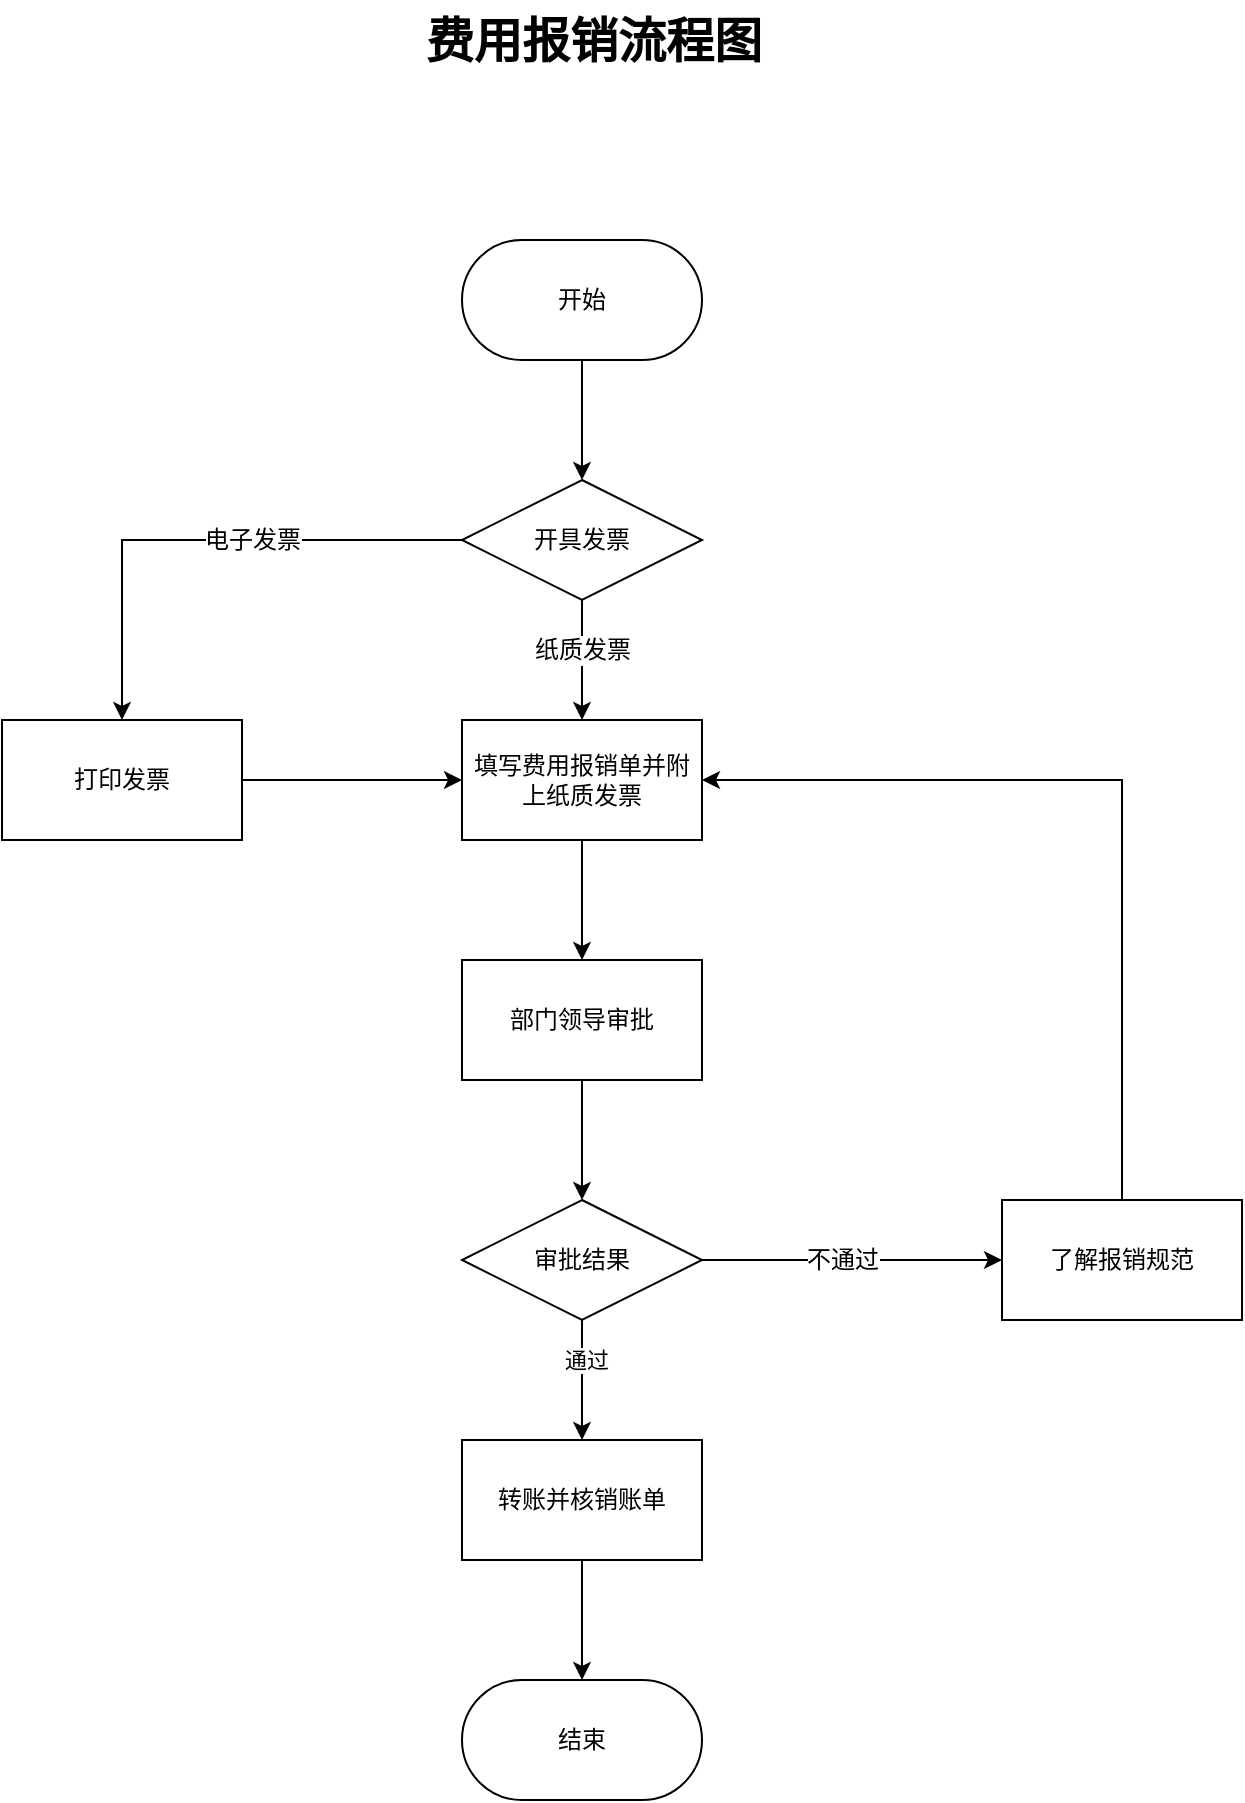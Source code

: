 <mxfile version="24.7.7" pages="2">
  <diagram id="eR11egbqJdRhmp2y4E_H" name="第 1页">
    <mxGraphModel dx="1553" dy="978" grid="1" gridSize="10" guides="1" tooltips="1" connect="1" arrows="1" fold="1" page="1" pageScale="1" pageWidth="827" pageHeight="1169" math="0" shadow="0">
      <root>
        <mxCell id="0" />
        <mxCell id="1" parent="0" />
        <mxCell id="xBLjAhIbgTnfrSEA650y-14" style="edgeStyle=orthogonalEdgeStyle;rounded=0;orthogonalLoop=1;jettySize=auto;html=1;entryX=0.5;entryY=0;entryDx=0;entryDy=0;" edge="1" parent="1" source="xBLjAhIbgTnfrSEA650y-1" target="xBLjAhIbgTnfrSEA650y-2">
          <mxGeometry relative="1" as="geometry" />
        </mxCell>
        <mxCell id="xBLjAhIbgTnfrSEA650y-1" value="开始" style="rounded=1;whiteSpace=wrap;html=1;arcSize=50;" vertex="1" parent="1">
          <mxGeometry x="290" y="130" width="120" height="60" as="geometry" />
        </mxCell>
        <mxCell id="xBLjAhIbgTnfrSEA650y-15" style="edgeStyle=orthogonalEdgeStyle;rounded=0;orthogonalLoop=1;jettySize=auto;html=1;entryX=0.5;entryY=0;entryDx=0;entryDy=0;" edge="1" parent="1" source="xBLjAhIbgTnfrSEA650y-2" target="xBLjAhIbgTnfrSEA650y-7">
          <mxGeometry relative="1" as="geometry" />
        </mxCell>
        <mxCell id="xBLjAhIbgTnfrSEA650y-31" style="edgeStyle=orthogonalEdgeStyle;rounded=0;orthogonalLoop=1;jettySize=auto;html=1;" edge="1" parent="1" source="xBLjAhIbgTnfrSEA650y-2" target="xBLjAhIbgTnfrSEA650y-20">
          <mxGeometry relative="1" as="geometry" />
        </mxCell>
        <mxCell id="xBLjAhIbgTnfrSEA650y-2" value="开具发票" style="rounded=0;whiteSpace=wrap;html=1;shape=rhombus;perimeter=rhombusPerimeter;" vertex="1" parent="1">
          <mxGeometry x="290" y="250" width="120" height="60" as="geometry" />
        </mxCell>
        <mxCell id="xBLjAhIbgTnfrSEA650y-16" value="" style="edgeStyle=orthogonalEdgeStyle;rounded=0;orthogonalLoop=1;jettySize=auto;html=1;" edge="1" parent="1" source="xBLjAhIbgTnfrSEA650y-7" target="xBLjAhIbgTnfrSEA650y-8">
          <mxGeometry relative="1" as="geometry" />
        </mxCell>
        <mxCell id="xBLjAhIbgTnfrSEA650y-7" value="填写费用报销单并附上纸质发票" style="rounded=0;whiteSpace=wrap;html=1;" vertex="1" parent="1">
          <mxGeometry x="290" y="370" width="120" height="60" as="geometry" />
        </mxCell>
        <mxCell id="xBLjAhIbgTnfrSEA650y-17" value="" style="edgeStyle=orthogonalEdgeStyle;rounded=0;orthogonalLoop=1;jettySize=auto;html=1;" edge="1" parent="1" source="xBLjAhIbgTnfrSEA650y-8" target="xBLjAhIbgTnfrSEA650y-9">
          <mxGeometry relative="1" as="geometry" />
        </mxCell>
        <mxCell id="xBLjAhIbgTnfrSEA650y-8" value="部门领导审批" style="rounded=0;whiteSpace=wrap;html=1;" vertex="1" parent="1">
          <mxGeometry x="290" y="490" width="120" height="60" as="geometry" />
        </mxCell>
        <mxCell id="xBLjAhIbgTnfrSEA650y-18" value="" style="edgeStyle=orthogonalEdgeStyle;rounded=0;orthogonalLoop=1;jettySize=auto;html=1;" edge="1" parent="1" source="xBLjAhIbgTnfrSEA650y-9" target="xBLjAhIbgTnfrSEA650y-13">
          <mxGeometry relative="1" as="geometry" />
        </mxCell>
        <mxCell id="xBLjAhIbgTnfrSEA650y-50" value="通过" style="edgeLabel;html=1;align=center;verticalAlign=middle;resizable=0;points=[];" vertex="1" connectable="0" parent="xBLjAhIbgTnfrSEA650y-18">
          <mxGeometry x="-0.35" y="2" relative="1" as="geometry">
            <mxPoint as="offset" />
          </mxGeometry>
        </mxCell>
        <mxCell id="xBLjAhIbgTnfrSEA650y-46" value="" style="edgeStyle=orthogonalEdgeStyle;rounded=0;orthogonalLoop=1;jettySize=auto;html=1;" edge="1" parent="1" source="xBLjAhIbgTnfrSEA650y-9" target="xBLjAhIbgTnfrSEA650y-45">
          <mxGeometry relative="1" as="geometry" />
        </mxCell>
        <mxCell id="xBLjAhIbgTnfrSEA650y-9" value="审批结果" style="rounded=0;whiteSpace=wrap;html=1;shape=rhombus;perimeter=rhombusPerimeter;" vertex="1" parent="1">
          <mxGeometry x="290" y="610" width="120" height="60" as="geometry" />
        </mxCell>
        <mxCell id="xBLjAhIbgTnfrSEA650y-10" value="结束" style="rounded=1;whiteSpace=wrap;html=1;arcSize=50;" vertex="1" parent="1">
          <mxGeometry x="290" y="850" width="120" height="60" as="geometry" />
        </mxCell>
        <mxCell id="xBLjAhIbgTnfrSEA650y-19" value="" style="edgeStyle=orthogonalEdgeStyle;rounded=0;orthogonalLoop=1;jettySize=auto;html=1;" edge="1" parent="1" source="xBLjAhIbgTnfrSEA650y-13" target="xBLjAhIbgTnfrSEA650y-10">
          <mxGeometry relative="1" as="geometry" />
        </mxCell>
        <mxCell id="xBLjAhIbgTnfrSEA650y-13" value="转账并核销账单" style="rounded=0;whiteSpace=wrap;html=1;" vertex="1" parent="1">
          <mxGeometry x="290" y="730" width="120" height="60" as="geometry" />
        </mxCell>
        <mxCell id="xBLjAhIbgTnfrSEA650y-32" style="edgeStyle=orthogonalEdgeStyle;rounded=0;orthogonalLoop=1;jettySize=auto;html=1;exitX=1;exitY=0.5;exitDx=0;exitDy=0;entryX=0;entryY=0.5;entryDx=0;entryDy=0;" edge="1" parent="1" source="xBLjAhIbgTnfrSEA650y-20" target="xBLjAhIbgTnfrSEA650y-7">
          <mxGeometry relative="1" as="geometry" />
        </mxCell>
        <mxCell id="xBLjAhIbgTnfrSEA650y-20" value="打印发票" style="whiteSpace=wrap;html=1;rounded=0;" vertex="1" parent="1">
          <mxGeometry x="60" y="370" width="120" height="60" as="geometry" />
        </mxCell>
        <mxCell id="xBLjAhIbgTnfrSEA650y-25" value="纸质发票" style="text;html=1;align=center;verticalAlign=middle;resizable=0;points=[];autosize=1;strokeColor=none;fillColor=none;labelBackgroundColor=default;" vertex="1" parent="1">
          <mxGeometry x="315" y="320" width="70" height="30" as="geometry" />
        </mxCell>
        <mxCell id="xBLjAhIbgTnfrSEA650y-36" value="电子发票" style="text;html=1;align=center;verticalAlign=middle;resizable=0;points=[];autosize=1;strokeColor=none;fillColor=none;labelBackgroundColor=default;" vertex="1" parent="1">
          <mxGeometry x="150" y="265" width="70" height="30" as="geometry" />
        </mxCell>
        <mxCell id="xBLjAhIbgTnfrSEA650y-72" style="edgeStyle=orthogonalEdgeStyle;rounded=0;orthogonalLoop=1;jettySize=auto;html=1;exitX=0.5;exitY=0;exitDx=0;exitDy=0;entryX=1;entryY=0.5;entryDx=0;entryDy=0;" edge="1" parent="1" source="xBLjAhIbgTnfrSEA650y-45" target="xBLjAhIbgTnfrSEA650y-7">
          <mxGeometry relative="1" as="geometry" />
        </mxCell>
        <mxCell id="xBLjAhIbgTnfrSEA650y-45" value="了解报销规范" style="whiteSpace=wrap;html=1;rounded=0;" vertex="1" parent="1">
          <mxGeometry x="560" y="610" width="120" height="60" as="geometry" />
        </mxCell>
        <mxCell id="xBLjAhIbgTnfrSEA650y-47" value="不通过" style="text;html=1;align=center;verticalAlign=middle;resizable=0;points=[];autosize=1;strokeColor=none;fillColor=none;labelBackgroundColor=default;" vertex="1" parent="1">
          <mxGeometry x="450" y="625" width="60" height="30" as="geometry" />
        </mxCell>
        <mxCell id="xBLjAhIbgTnfrSEA650y-76" value="&lt;h1 style=&quot;margin-top: 0px;&quot;&gt;费用报销流程图&lt;/h1&gt;" style="text;html=1;whiteSpace=wrap;overflow=hidden;rounded=0;" vertex="1" parent="1">
          <mxGeometry x="270" y="10" width="180" height="120" as="geometry" />
        </mxCell>
      </root>
    </mxGraphModel>
  </diagram>
  <diagram name="第 2 页" id="Ox5goRj92ekTDJASaZgO">
    <mxGraphModel dx="1035" dy="652" grid="1" gridSize="10" guides="1" tooltips="1" connect="1" arrows="1" fold="1" page="1" pageScale="1" pageWidth="827" pageHeight="1169" math="0" shadow="0">
      <root>
        <mxCell id="0" />
        <mxCell id="1" parent="0" />
        <mxCell id="GgEVBEjHEwcm5Hy66xg8-1" value="&lt;font style=&quot;font-size: 22px;&quot;&gt;报销申请人&lt;/font&gt;" style="swimlane;whiteSpace=wrap;html=1;" vertex="1" parent="1">
          <mxGeometry x="10" y="30" width="341" height="980" as="geometry" />
        </mxCell>
        <mxCell id="D3uJzQrN-cZUL0DlTkHs-2" value="开始" style="rounded=1;whiteSpace=wrap;html=1;arcSize=50;" vertex="1" parent="GgEVBEjHEwcm5Hy66xg8-1">
          <mxGeometry x="40" y="40" width="120" height="60" as="geometry" />
        </mxCell>
        <mxCell id="D3uJzQrN-cZUL0DlTkHs-18" value="打印发票" style="whiteSpace=wrap;html=1;rounded=0;" vertex="1" parent="GgEVBEjHEwcm5Hy66xg8-1">
          <mxGeometry x="40" y="340" width="120" height="60" as="geometry" />
        </mxCell>
        <mxCell id="D3uJzQrN-cZUL0DlTkHs-5" value="开具发票" style="rounded=0;whiteSpace=wrap;html=1;shape=rhombus;perimeter=rhombusPerimeter;" vertex="1" parent="GgEVBEjHEwcm5Hy66xg8-1">
          <mxGeometry x="40" y="170" width="120" height="60" as="geometry" />
        </mxCell>
        <mxCell id="D3uJzQrN-cZUL0DlTkHs-1" style="edgeStyle=orthogonalEdgeStyle;rounded=0;orthogonalLoop=1;jettySize=auto;html=1;entryX=0.5;entryY=0;entryDx=0;entryDy=0;" edge="1" parent="GgEVBEjHEwcm5Hy66xg8-1" source="D3uJzQrN-cZUL0DlTkHs-2" target="D3uJzQrN-cZUL0DlTkHs-5">
          <mxGeometry relative="1" as="geometry" />
        </mxCell>
        <mxCell id="D3uJzQrN-cZUL0DlTkHs-4" style="edgeStyle=orthogonalEdgeStyle;rounded=0;orthogonalLoop=1;jettySize=auto;html=1;" edge="1" parent="GgEVBEjHEwcm5Hy66xg8-1" source="D3uJzQrN-cZUL0DlTkHs-5" target="D3uJzQrN-cZUL0DlTkHs-18">
          <mxGeometry relative="1" as="geometry" />
        </mxCell>
        <mxCell id="D3uJzQrN-cZUL0DlTkHs-24" value="电子发票" style="edgeLabel;html=1;align=center;verticalAlign=middle;resizable=0;points=[];" vertex="1" connectable="0" parent="D3uJzQrN-cZUL0DlTkHs-4">
          <mxGeometry x="-0.489" relative="1" as="geometry">
            <mxPoint y="14" as="offset" />
          </mxGeometry>
        </mxCell>
        <mxCell id="D3uJzQrN-cZUL0DlTkHs-7" value="填写费用报销单并附上纸质发票" style="rounded=0;whiteSpace=wrap;html=1;" vertex="1" parent="GgEVBEjHEwcm5Hy66xg8-1">
          <mxGeometry x="190" y="340" width="120" height="60" as="geometry" />
        </mxCell>
        <mxCell id="D3uJzQrN-cZUL0DlTkHs-17" style="edgeStyle=orthogonalEdgeStyle;rounded=0;orthogonalLoop=1;jettySize=auto;html=1;exitX=1;exitY=0.5;exitDx=0;exitDy=0;entryX=0;entryY=0.5;entryDx=0;entryDy=0;" edge="1" parent="GgEVBEjHEwcm5Hy66xg8-1" source="D3uJzQrN-cZUL0DlTkHs-18" target="D3uJzQrN-cZUL0DlTkHs-7">
          <mxGeometry relative="1" as="geometry" />
        </mxCell>
        <mxCell id="D3uJzQrN-cZUL0DlTkHs-3" style="edgeStyle=orthogonalEdgeStyle;rounded=0;orthogonalLoop=1;jettySize=auto;html=1;entryX=0.5;entryY=0;entryDx=0;entryDy=0;" edge="1" parent="GgEVBEjHEwcm5Hy66xg8-1" source="D3uJzQrN-cZUL0DlTkHs-5" target="D3uJzQrN-cZUL0DlTkHs-7">
          <mxGeometry relative="1" as="geometry" />
        </mxCell>
        <mxCell id="D3uJzQrN-cZUL0DlTkHs-25" value="纸质发票" style="edgeLabel;html=1;align=center;verticalAlign=middle;resizable=0;points=[];" vertex="1" connectable="0" parent="D3uJzQrN-cZUL0DlTkHs-3">
          <mxGeometry x="-0.52" y="-1" relative="1" as="geometry">
            <mxPoint as="offset" />
          </mxGeometry>
        </mxCell>
        <mxCell id="D3uJzQrN-cZUL0DlTkHs-30" style="edgeStyle=orthogonalEdgeStyle;rounded=0;orthogonalLoop=1;jettySize=auto;html=1;exitX=0.5;exitY=0;exitDx=0;exitDy=0;entryX=0.5;entryY=1;entryDx=0;entryDy=0;" edge="1" parent="GgEVBEjHEwcm5Hy66xg8-1" source="D3uJzQrN-cZUL0DlTkHs-22" target="D3uJzQrN-cZUL0DlTkHs-7">
          <mxGeometry relative="1" as="geometry" />
        </mxCell>
        <mxCell id="D3uJzQrN-cZUL0DlTkHs-22" value="了解报销规范" style="whiteSpace=wrap;html=1;rounded=0;" vertex="1" parent="GgEVBEjHEwcm5Hy66xg8-1">
          <mxGeometry x="190" y="540" width="120" height="60" as="geometry" />
        </mxCell>
        <mxCell id="GgEVBEjHEwcm5Hy66xg8-5" value="&lt;font style=&quot;font-size: 22px;&quot;&gt;部门主管&lt;/font&gt;" style="swimlane;whiteSpace=wrap;html=1;" vertex="1" parent="1">
          <mxGeometry x="350" y="30" width="270" height="980" as="geometry" />
        </mxCell>
        <mxCell id="D3uJzQrN-cZUL0DlTkHs-8" value="" style="edgeStyle=orthogonalEdgeStyle;rounded=0;orthogonalLoop=1;jettySize=auto;html=1;" edge="1" parent="GgEVBEjHEwcm5Hy66xg8-5" source="D3uJzQrN-cZUL0DlTkHs-9" target="D3uJzQrN-cZUL0DlTkHs-13">
          <mxGeometry relative="1" as="geometry" />
        </mxCell>
        <mxCell id="D3uJzQrN-cZUL0DlTkHs-9" value="部门领导审批" style="rounded=0;whiteSpace=wrap;html=1;" vertex="1" parent="GgEVBEjHEwcm5Hy66xg8-5">
          <mxGeometry x="75" y="410" width="120" height="60" as="geometry" />
        </mxCell>
        <mxCell id="D3uJzQrN-cZUL0DlTkHs-13" value="审批结果" style="rounded=0;whiteSpace=wrap;html=1;shape=rhombus;perimeter=rhombusPerimeter;" vertex="1" parent="GgEVBEjHEwcm5Hy66xg8-5">
          <mxGeometry x="75" y="540" width="120" height="60" as="geometry" />
        </mxCell>
        <mxCell id="GgEVBEjHEwcm5Hy66xg8-6" value="&lt;font style=&quot;font-size: 22px;&quot;&gt;财务人员&lt;/font&gt;" style="swimlane;whiteSpace=wrap;html=1;" vertex="1" parent="1">
          <mxGeometry x="620" y="30" width="270" height="980" as="geometry" />
        </mxCell>
        <mxCell id="D3uJzQrN-cZUL0DlTkHs-16" value="转账并核销账单" style="rounded=0;whiteSpace=wrap;html=1;" vertex="1" parent="GgEVBEjHEwcm5Hy66xg8-6">
          <mxGeometry x="80" y="650" width="120" height="60" as="geometry" />
        </mxCell>
        <mxCell id="D3uJzQrN-cZUL0DlTkHs-14" value="结束" style="rounded=1;whiteSpace=wrap;html=1;arcSize=50;" vertex="1" parent="GgEVBEjHEwcm5Hy66xg8-6">
          <mxGeometry x="80" y="770" width="120" height="60" as="geometry" />
        </mxCell>
        <mxCell id="D3uJzQrN-cZUL0DlTkHs-15" value="" style="edgeStyle=orthogonalEdgeStyle;rounded=0;orthogonalLoop=1;jettySize=auto;html=1;" edge="1" parent="GgEVBEjHEwcm5Hy66xg8-6" source="D3uJzQrN-cZUL0DlTkHs-16" target="D3uJzQrN-cZUL0DlTkHs-14">
          <mxGeometry relative="1" as="geometry" />
        </mxCell>
        <mxCell id="D3uJzQrN-cZUL0DlTkHs-27" style="edgeStyle=orthogonalEdgeStyle;rounded=0;orthogonalLoop=1;jettySize=auto;html=1;exitX=1;exitY=0.5;exitDx=0;exitDy=0;entryX=0.5;entryY=0;entryDx=0;entryDy=0;" edge="1" parent="1" source="D3uJzQrN-cZUL0DlTkHs-7" target="D3uJzQrN-cZUL0DlTkHs-9">
          <mxGeometry relative="1" as="geometry" />
        </mxCell>
        <mxCell id="D3uJzQrN-cZUL0DlTkHs-31" style="edgeStyle=orthogonalEdgeStyle;rounded=0;orthogonalLoop=1;jettySize=auto;html=1;exitX=0;exitY=0.5;exitDx=0;exitDy=0;" edge="1" parent="1" source="D3uJzQrN-cZUL0DlTkHs-13" target="D3uJzQrN-cZUL0DlTkHs-22">
          <mxGeometry relative="1" as="geometry" />
        </mxCell>
        <mxCell id="D3uJzQrN-cZUL0DlTkHs-32" value="不通过" style="edgeLabel;html=1;align=center;verticalAlign=middle;resizable=0;points=[];" vertex="1" connectable="0" parent="D3uJzQrN-cZUL0DlTkHs-31">
          <mxGeometry x="-0.14" y="-1" relative="1" as="geometry">
            <mxPoint as="offset" />
          </mxGeometry>
        </mxCell>
        <mxCell id="D3uJzQrN-cZUL0DlTkHs-10" value="" style="edgeStyle=orthogonalEdgeStyle;rounded=0;orthogonalLoop=1;jettySize=auto;html=1;" edge="1" parent="1" source="D3uJzQrN-cZUL0DlTkHs-13" target="D3uJzQrN-cZUL0DlTkHs-16">
          <mxGeometry relative="1" as="geometry" />
        </mxCell>
        <mxCell id="D3uJzQrN-cZUL0DlTkHs-11" value="通过" style="edgeLabel;html=1;align=center;verticalAlign=middle;resizable=0;points=[];" vertex="1" connectable="0" parent="D3uJzQrN-cZUL0DlTkHs-10">
          <mxGeometry x="-0.35" y="2" relative="1" as="geometry">
            <mxPoint as="offset" />
          </mxGeometry>
        </mxCell>
      </root>
    </mxGraphModel>
  </diagram>
</mxfile>
